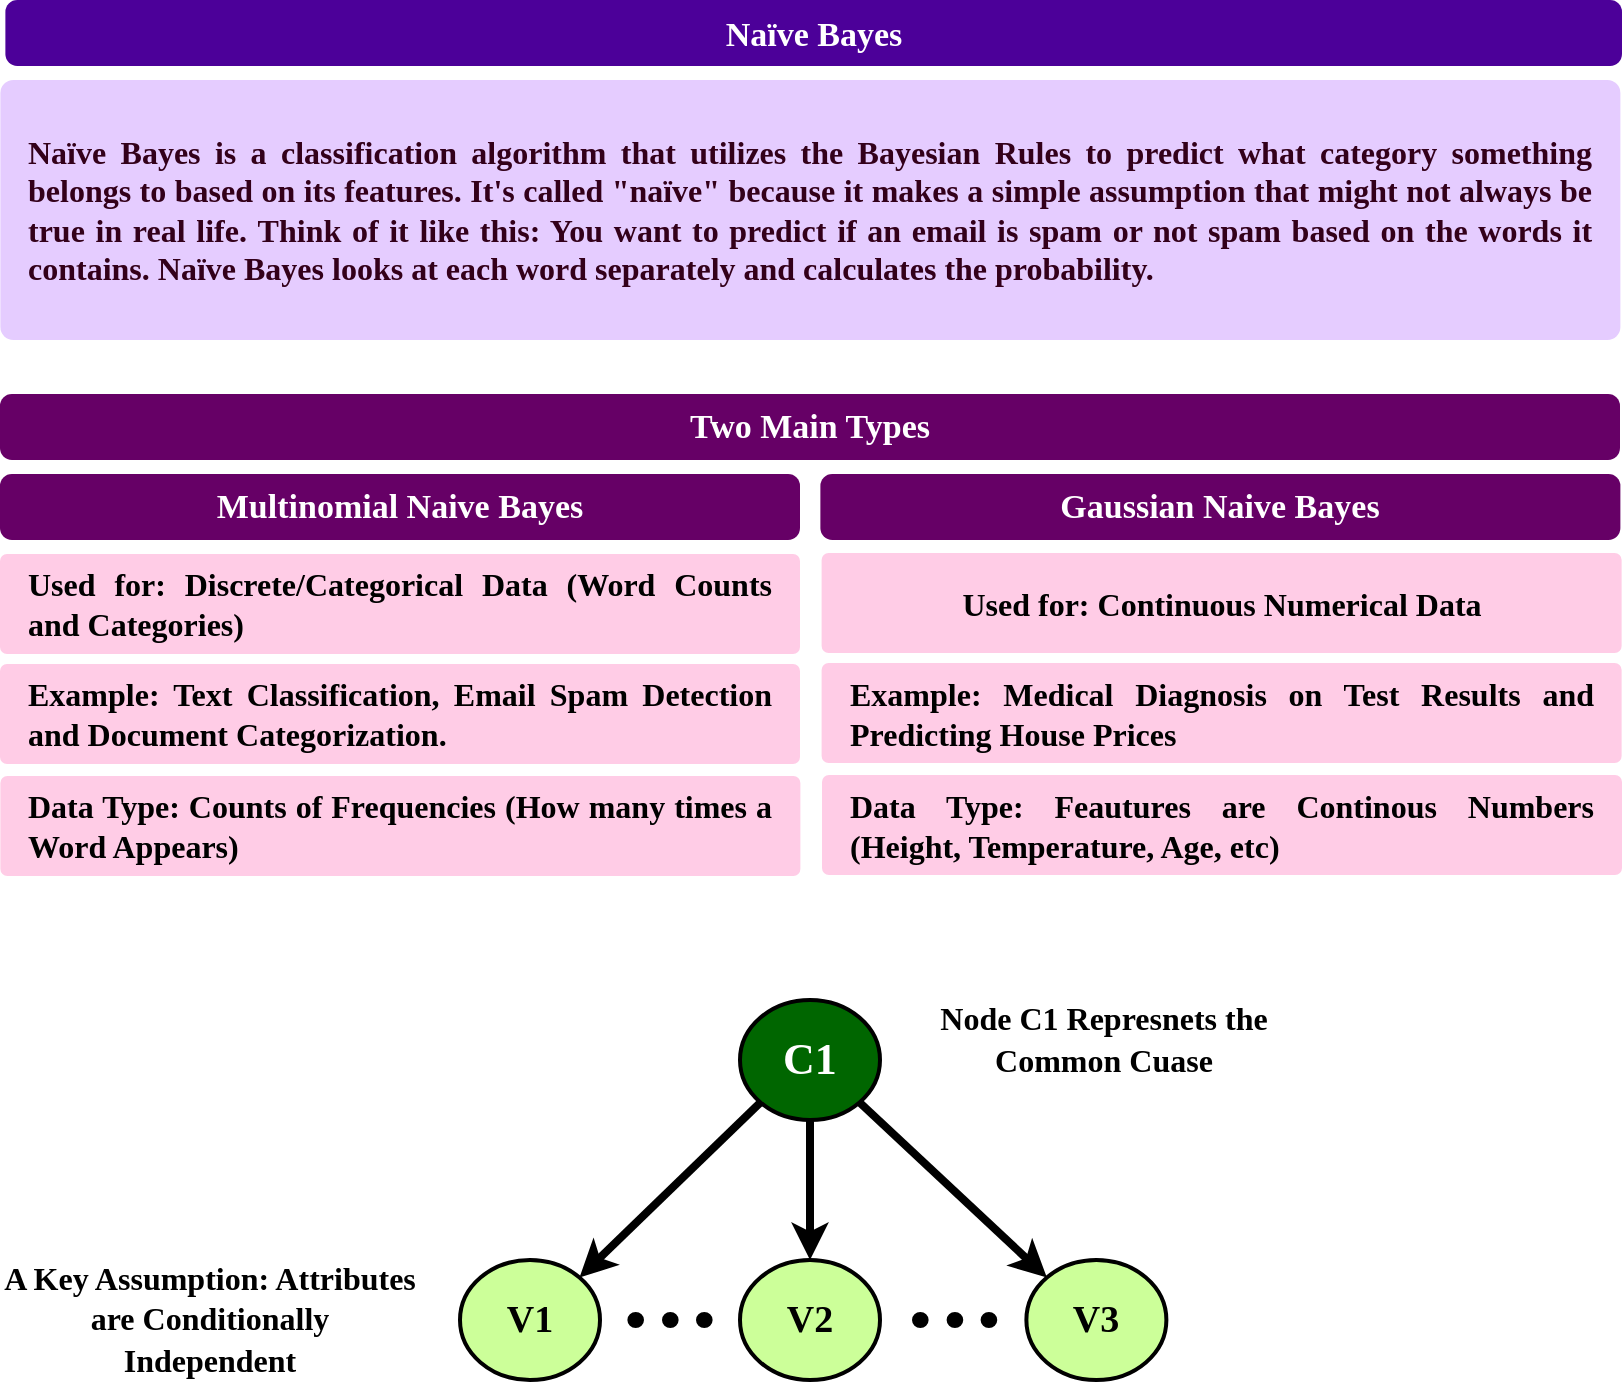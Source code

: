 <mxfile version="25.0.1">
  <diagram name="Page-1" id="3yqpxKQvHaOyZTGhgoW6">
    <mxGraphModel dx="-1562" dy="-3274" grid="1" gridSize="10" guides="1" tooltips="1" connect="1" arrows="1" fold="1" page="1" pageScale="1" pageWidth="850" pageHeight="1100" math="0" shadow="0">
      <root>
        <mxCell id="0" />
        <mxCell id="1" parent="0" />
        <mxCell id="E8kt_dxEYCXthbl-dFJB-1" value="&lt;div style=&quot;line-height: 19px; white-space: pre;&quot;&gt;&lt;font style=&quot;&quot; face=&quot;Comic Sans MS&quot;&gt;&lt;b&gt;Naïve Bayes&lt;/b&gt;&lt;/font&gt;&lt;/div&gt;" style="rounded=1;whiteSpace=wrap;html=1;fillColor=#4C0099;strokeColor=none;fontColor=#FFFFFF;arcSize=18;container=0;fontSize=17;" parent="1" vertex="1">
          <mxGeometry x="3422.69" y="4430" width="808.31" height="33" as="geometry" />
        </mxCell>
        <mxCell id="E8kt_dxEYCXthbl-dFJB-2" value="&lt;div style=&quot;text-align: justify;&quot;&gt;&lt;font color=&quot;#33001a&quot; face=&quot;Comic Sans MS&quot;&gt;&lt;b&gt;&lt;span style=&quot;background-color: initial; text-align: center;&quot;&gt;Naïve Bayes is a &lt;/span&gt;&lt;span style=&quot;background-color: initial; text-align: center;&quot;&gt;classification algorithm&lt;/span&gt;&lt;span style=&quot;background-color: initial; text-align: center;&quot;&gt; that utilizes the Bayesian Rules to predict what category something belongs to based on its features. It&#39;s called &quot;naïve&quot; because it makes a simple assumption that might not always be true in real life.&lt;/span&gt;&amp;nbsp;&lt;span style=&quot;background-color: initial; text-align: center;&quot;&gt;Think of it like this: You want to predict if an email is spam or not spam based on the words it contains. Naïve Bayes looks at each word separately and calculates the probability.&lt;/span&gt;&lt;/b&gt;&lt;/font&gt;&lt;/div&gt;" style="rounded=1;whiteSpace=wrap;html=1;fillColor=#E5CCFF;strokeColor=none;fontColor=#FFFFFF;arcSize=5;container=0;fontSize=16;spacing=15;" parent="1" vertex="1">
          <mxGeometry x="3420.19" y="4470" width="810" height="130" as="geometry" />
        </mxCell>
        <mxCell id="E8kt_dxEYCXthbl-dFJB-5" value="&lt;font face=&quot;Comic Sans MS&quot;&gt;&lt;b&gt;Multinomial Naive Bayes&lt;/b&gt;&lt;/font&gt;" style="rounded=1;whiteSpace=wrap;html=1;fillColor=#660066;strokeColor=none;fontColor=#FFFFFF;arcSize=18;container=0;fontSize=17;" parent="1" vertex="1">
          <mxGeometry x="3420" y="4667" width="400" height="33" as="geometry" />
        </mxCell>
        <mxCell id="E8kt_dxEYCXthbl-dFJB-10" value="&lt;font face=&quot;Comic Sans MS&quot;&gt;&lt;b&gt;Gaussian Naive Bayes&lt;/b&gt;&lt;/font&gt;" style="rounded=1;whiteSpace=wrap;html=1;fillColor=#660066;strokeColor=none;fontColor=#FFFFFF;arcSize=18;container=0;fontSize=17;" parent="1" vertex="1">
          <mxGeometry x="3830.19" y="4667" width="400" height="33" as="geometry" />
        </mxCell>
        <mxCell id="E8kt_dxEYCXthbl-dFJB-11" value="&lt;div style=&quot;text-align: justify;&quot;&gt;&lt;font face=&quot;Comic Sans MS&quot; color=&quot;#000000&quot;&gt;&lt;b&gt;Used for: Discrete/Categorical Data (Word Counts and Categories)&amp;nbsp;&lt;/b&gt;&lt;/font&gt;&lt;/div&gt;" style="rounded=1;whiteSpace=wrap;html=1;fillColor=#FFCCE6;strokeColor=none;fontColor=#FFFFFF;arcSize=7;container=0;fontSize=16;spacing=15;" parent="1" vertex="1">
          <mxGeometry x="3420" y="4707" width="400" height="50" as="geometry" />
        </mxCell>
        <mxCell id="E8kt_dxEYCXthbl-dFJB-13" value="&lt;div style=&quot;text-align: justify;&quot;&gt;&lt;b style=&quot;color: rgb(0, 0, 0); font-family: &amp;quot;Comic Sans MS&amp;quot;; background-color: initial;&quot;&gt;Example: Text Classification, Email Spam Detection and Document Categorization.&lt;/b&gt;&lt;/div&gt;" style="rounded=1;whiteSpace=wrap;html=1;fillColor=#FFCCE6;strokeColor=none;fontColor=#FFFFFF;arcSize=7;container=0;fontSize=16;spacing=15;" parent="1" vertex="1">
          <mxGeometry x="3420" y="4762" width="400" height="50" as="geometry" />
        </mxCell>
        <mxCell id="E8kt_dxEYCXthbl-dFJB-14" value="&lt;div style=&quot;text-align: justify;&quot;&gt;&lt;b style=&quot;color: rgb(0, 0, 0); font-family: &amp;quot;Comic Sans MS&amp;quot;; background-color: initial;&quot;&gt;Data Type: Counts of Frequencies (How many times a Word Appears)&lt;/b&gt;&lt;br&gt;&lt;/div&gt;" style="rounded=1;whiteSpace=wrap;html=1;fillColor=#FFCCE6;strokeColor=none;fontColor=#FFFFFF;arcSize=7;container=0;fontSize=16;spacing=15;" parent="1" vertex="1">
          <mxGeometry x="3420.19" y="4818" width="400" height="50" as="geometry" />
        </mxCell>
        <mxCell id="E8kt_dxEYCXthbl-dFJB-15" value="&lt;div style=&quot;text-align: justify;&quot;&gt;&lt;font face=&quot;Comic Sans MS&quot; color=&quot;#000000&quot;&gt;&lt;b&gt;Used for: Continuous Numerical Data&lt;/b&gt;&lt;/font&gt;&lt;/div&gt;" style="rounded=1;whiteSpace=wrap;html=1;fillColor=#FFCCE6;strokeColor=none;fontColor=#FFFFFF;arcSize=7;container=0;fontSize=16;spacing=15;" parent="1" vertex="1">
          <mxGeometry x="3830.81" y="4706.5" width="400" height="50" as="geometry" />
        </mxCell>
        <mxCell id="E8kt_dxEYCXthbl-dFJB-16" value="&lt;div style=&quot;text-align: justify;&quot;&gt;&lt;b style=&quot;color: rgb(0, 0, 0); font-family: &amp;quot;Comic Sans MS&amp;quot;; background-color: initial;&quot;&gt;Example: Medical Diagnosis on Test Results and Predicting House Prices&lt;/b&gt;&lt;/div&gt;" style="rounded=1;whiteSpace=wrap;html=1;fillColor=#FFCCE6;strokeColor=none;fontColor=#FFFFFF;arcSize=7;container=0;fontSize=16;spacing=15;" parent="1" vertex="1">
          <mxGeometry x="3830.81" y="4761.5" width="400" height="50" as="geometry" />
        </mxCell>
        <mxCell id="E8kt_dxEYCXthbl-dFJB-17" value="&lt;div style=&quot;text-align: justify;&quot;&gt;&lt;b style=&quot;color: rgb(0, 0, 0); font-family: &amp;quot;Comic Sans MS&amp;quot;; background-color: initial;&quot;&gt;Data Type: Feautures are Continous Numbers (Height, Temperature, Age, etc)&lt;/b&gt;&lt;br&gt;&lt;/div&gt;" style="rounded=1;whiteSpace=wrap;html=1;fillColor=#FFCCE6;strokeColor=none;fontColor=#FFFFFF;arcSize=7;container=0;fontSize=16;spacing=15;" parent="1" vertex="1">
          <mxGeometry x="3831" y="4817.5" width="400" height="50" as="geometry" />
        </mxCell>
        <mxCell id="E8kt_dxEYCXthbl-dFJB-20" value="&lt;font face=&quot;Comic Sans MS&quot;&gt;&lt;b&gt;Two Main Types&lt;/b&gt;&lt;/font&gt;" style="rounded=1;whiteSpace=wrap;html=1;fillColor=#660066;strokeColor=none;fontColor=#FFFFFF;arcSize=18;container=0;fontSize=17;" parent="1" vertex="1">
          <mxGeometry x="3420" y="4627" width="810" height="33" as="geometry" />
        </mxCell>
        <mxCell id="c_0ql-a7YFW9CGbc3SsH-9" value="" style="endArrow=classic;html=1;rounded=0;strokeWidth=4;entryX=0;entryY=0;entryDx=0;entryDy=0;exitX=1;exitY=1;exitDx=0;exitDy=0;" edge="1" parent="1" source="c_0ql-a7YFW9CGbc3SsH-12" target="c_0ql-a7YFW9CGbc3SsH-17">
          <mxGeometry width="50" height="50" relative="1" as="geometry">
            <mxPoint x="3844.69" y="5288" as="sourcePoint" />
            <mxPoint x="3892.69" y="5420" as="targetPoint" />
          </mxGeometry>
        </mxCell>
        <mxCell id="c_0ql-a7YFW9CGbc3SsH-12" value="&lt;font face=&quot;Comic Sans MS&quot; color=&quot;#ffffff&quot;&gt;&lt;span style=&quot;font-size: 22px;&quot;&gt;&lt;b&gt;C1&lt;/b&gt;&lt;/span&gt;&lt;/font&gt;" style="ellipse;whiteSpace=wrap;html=1;strokeWidth=2;fillColor=#006600;" vertex="1" parent="1">
          <mxGeometry x="3790" y="4930" width="70" height="60" as="geometry" />
        </mxCell>
        <mxCell id="c_0ql-a7YFW9CGbc3SsH-13" value="&lt;font face=&quot;Comic Sans MS&quot;&gt;&lt;span style=&quot;font-size: 19px;&quot;&gt;&lt;b&gt;V1&lt;/b&gt;&lt;/span&gt;&lt;/font&gt;" style="ellipse;whiteSpace=wrap;html=1;strokeWidth=2;fillColor=#CCFF99;" vertex="1" parent="1">
          <mxGeometry x="3650" y="5060" width="70" height="60" as="geometry" />
        </mxCell>
        <mxCell id="c_0ql-a7YFW9CGbc3SsH-14" value="&lt;font face=&quot;Comic Sans MS&quot;&gt;&lt;span style=&quot;font-size: 19px;&quot;&gt;&lt;b&gt;V2&lt;/b&gt;&lt;/span&gt;&lt;/font&gt;" style="ellipse;whiteSpace=wrap;html=1;strokeWidth=2;fillColor=#CCFF99;" vertex="1" parent="1">
          <mxGeometry x="3790" y="5060" width="70" height="60" as="geometry" />
        </mxCell>
        <mxCell id="c_0ql-a7YFW9CGbc3SsH-17" value="&lt;font face=&quot;Comic Sans MS&quot;&gt;&lt;span style=&quot;font-size: 19px;&quot;&gt;&lt;b&gt;V3&lt;/b&gt;&lt;/span&gt;&lt;/font&gt;" style="ellipse;whiteSpace=wrap;html=1;strokeWidth=2;fillColor=#CCFF99;" vertex="1" parent="1">
          <mxGeometry x="3933.19" y="5060" width="70" height="60" as="geometry" />
        </mxCell>
        <mxCell id="c_0ql-a7YFW9CGbc3SsH-18" value="" style="endArrow=classic;html=1;rounded=0;strokeWidth=4;entryX=0.5;entryY=0;entryDx=0;entryDy=0;exitX=0.5;exitY=1;exitDx=0;exitDy=0;" edge="1" parent="1" source="c_0ql-a7YFW9CGbc3SsH-12" target="c_0ql-a7YFW9CGbc3SsH-14">
          <mxGeometry width="50" height="50" relative="1" as="geometry">
            <mxPoint x="3860" y="4991" as="sourcePoint" />
            <mxPoint x="3953" y="5079" as="targetPoint" />
          </mxGeometry>
        </mxCell>
        <mxCell id="c_0ql-a7YFW9CGbc3SsH-19" value="" style="endArrow=classic;html=1;rounded=0;strokeWidth=4;entryX=1;entryY=0;entryDx=0;entryDy=0;exitX=0;exitY=1;exitDx=0;exitDy=0;" edge="1" parent="1" source="c_0ql-a7YFW9CGbc3SsH-12" target="c_0ql-a7YFW9CGbc3SsH-13">
          <mxGeometry width="50" height="50" relative="1" as="geometry">
            <mxPoint x="3835" y="5000" as="sourcePoint" />
            <mxPoint x="3835" y="5070" as="targetPoint" />
          </mxGeometry>
        </mxCell>
        <mxCell id="c_0ql-a7YFW9CGbc3SsH-20" value="&lt;font face=&quot;Comic Sans MS&quot;&gt;&lt;span style=&quot;font-size: 16px;&quot;&gt;&lt;b&gt;Node C1 Represnets the Common Cuase&lt;/b&gt;&lt;/span&gt;&lt;/font&gt;" style="rounded=1;whiteSpace=wrap;html=1;fillColor=none;strokeColor=none;fontColor=#000000;arcSize=18;container=0;fontSize=17;" vertex="1" parent="1">
          <mxGeometry x="3877" y="4926" width="190" height="47.52" as="geometry" />
        </mxCell>
        <mxCell id="c_0ql-a7YFW9CGbc3SsH-21" value="&lt;font face=&quot;Comic Sans MS&quot;&gt;&lt;span style=&quot;font-size: 16px;&quot;&gt;&lt;b&gt;A Key Assumption: Attributes are Conditionally Independent&lt;/b&gt;&lt;/span&gt;&lt;/font&gt;" style="rounded=1;whiteSpace=wrap;html=1;fillColor=none;strokeColor=none;fontColor=#000000;arcSize=18;container=0;fontSize=17;" vertex="1" parent="1">
          <mxGeometry x="3420" y="5066.24" width="210" height="47.52" as="geometry" />
        </mxCell>
        <mxCell id="c_0ql-a7YFW9CGbc3SsH-22" value="" style="ellipse;whiteSpace=wrap;html=1;strokeWidth=2;fillColor=#000000;" vertex="1" parent="1">
          <mxGeometry x="3734.69" y="5087" width="6.31" height="6" as="geometry" />
        </mxCell>
        <mxCell id="c_0ql-a7YFW9CGbc3SsH-29" value="" style="ellipse;whiteSpace=wrap;html=1;strokeWidth=2;fillColor=#000000;" vertex="1" parent="1">
          <mxGeometry x="3752" y="5087" width="6.31" height="6" as="geometry" />
        </mxCell>
        <mxCell id="c_0ql-a7YFW9CGbc3SsH-30" value="" style="ellipse;whiteSpace=wrap;html=1;strokeWidth=2;fillColor=#000000;" vertex="1" parent="1">
          <mxGeometry x="3769" y="5087" width="6.31" height="6" as="geometry" />
        </mxCell>
        <mxCell id="c_0ql-a7YFW9CGbc3SsH-31" value="" style="ellipse;whiteSpace=wrap;html=1;strokeWidth=2;fillColor=#000000;" vertex="1" parent="1">
          <mxGeometry x="3877" y="5087" width="6.31" height="6" as="geometry" />
        </mxCell>
        <mxCell id="c_0ql-a7YFW9CGbc3SsH-32" value="" style="ellipse;whiteSpace=wrap;html=1;strokeWidth=2;fillColor=#000000;" vertex="1" parent="1">
          <mxGeometry x="3894.31" y="5087" width="6.31" height="6" as="geometry" />
        </mxCell>
        <mxCell id="c_0ql-a7YFW9CGbc3SsH-33" value="" style="ellipse;whiteSpace=wrap;html=1;strokeWidth=2;fillColor=#000000;" vertex="1" parent="1">
          <mxGeometry x="3911.31" y="5087" width="6.31" height="6" as="geometry" />
        </mxCell>
        <mxCell id="c_0ql-a7YFW9CGbc3SsH-34" value="&lt;div style=&quot;text-align: justify;&quot;&gt;&lt;br&gt;&lt;/div&gt;" style="rounded=1;whiteSpace=wrap;html=1;fillColor=none;strokeColor=none;fontColor=#FFFFFF;arcSize=7;container=0;fontSize=16;spacing=15;" vertex="1" parent="1">
          <mxGeometry x="4083.19" y="4910" width="146.81" height="210" as="geometry" />
        </mxCell>
      </root>
    </mxGraphModel>
  </diagram>
</mxfile>
